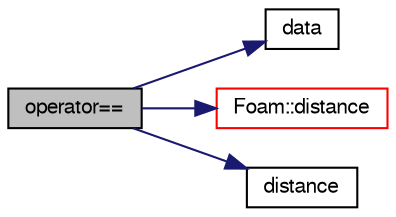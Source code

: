 digraph "operator=="
{
  bgcolor="transparent";
  edge [fontname="FreeSans",fontsize="10",labelfontname="FreeSans",labelfontsize="10"];
  node [fontname="FreeSans",fontsize="10",shape=record];
  rankdir="LR";
  Node1 [label="operator==",height=0.2,width=0.4,color="black", fillcolor="grey75", style="filled" fontcolor="black"];
  Node1 -> Node2 [color="midnightblue",fontsize="10",style="solid",fontname="FreeSans"];
  Node2 [label="data",height=0.2,width=0.4,color="black",URL="$a01846.html#aeaeb0074d08427e3ad511504761a593c"];
  Node1 -> Node3 [color="midnightblue",fontsize="10",style="solid",fontname="FreeSans"];
  Node3 [label="Foam::distance",height=0.2,width=0.4,color="red",URL="$a10237.html#a0bcfc66141be6a71979dc53e6008198e"];
  Node1 -> Node4 [color="midnightblue",fontsize="10",style="solid",fontname="FreeSans"];
  Node4 [label="distance",height=0.2,width=0.4,color="black",URL="$a01846.html#a51e502d44685c6838fedbe1e3c809386"];
}
